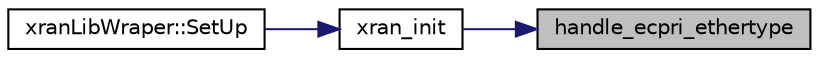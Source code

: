 digraph "handle_ecpri_ethertype"
{
 // LATEX_PDF_SIZE
  edge [fontname="Helvetica",fontsize="10",labelfontname="Helvetica",labelfontsize="10"];
  node [fontname="Helvetica",fontsize="10",shape=record];
  rankdir="RL";
  Node1 [label="handle_ecpri_ethertype",height=0.2,width=0.4,color="black", fillcolor="grey75", style="filled", fontcolor="black",tooltip=" "];
  Node1 -> Node2 [dir="back",color="midnightblue",fontsize="10",style="solid",fontname="Helvetica"];
  Node2 [label="xran_init",height=0.2,width=0.4,color="black", fillcolor="white", style="filled",URL="$xran__main_8c.html#a4ea0e9c036a1dc7605f53f1f862f4952",tooltip=" "];
  Node2 -> Node3 [dir="back",color="midnightblue",fontsize="10",style="solid",fontname="Helvetica"];
  Node3 [label="xranLibWraper::SetUp",height=0.2,width=0.4,color="black", fillcolor="white", style="filled",URL="$classxran_lib_wraper.html#a126b53d8cc57521b34496dbe3a26621f",tooltip=" "];
}
